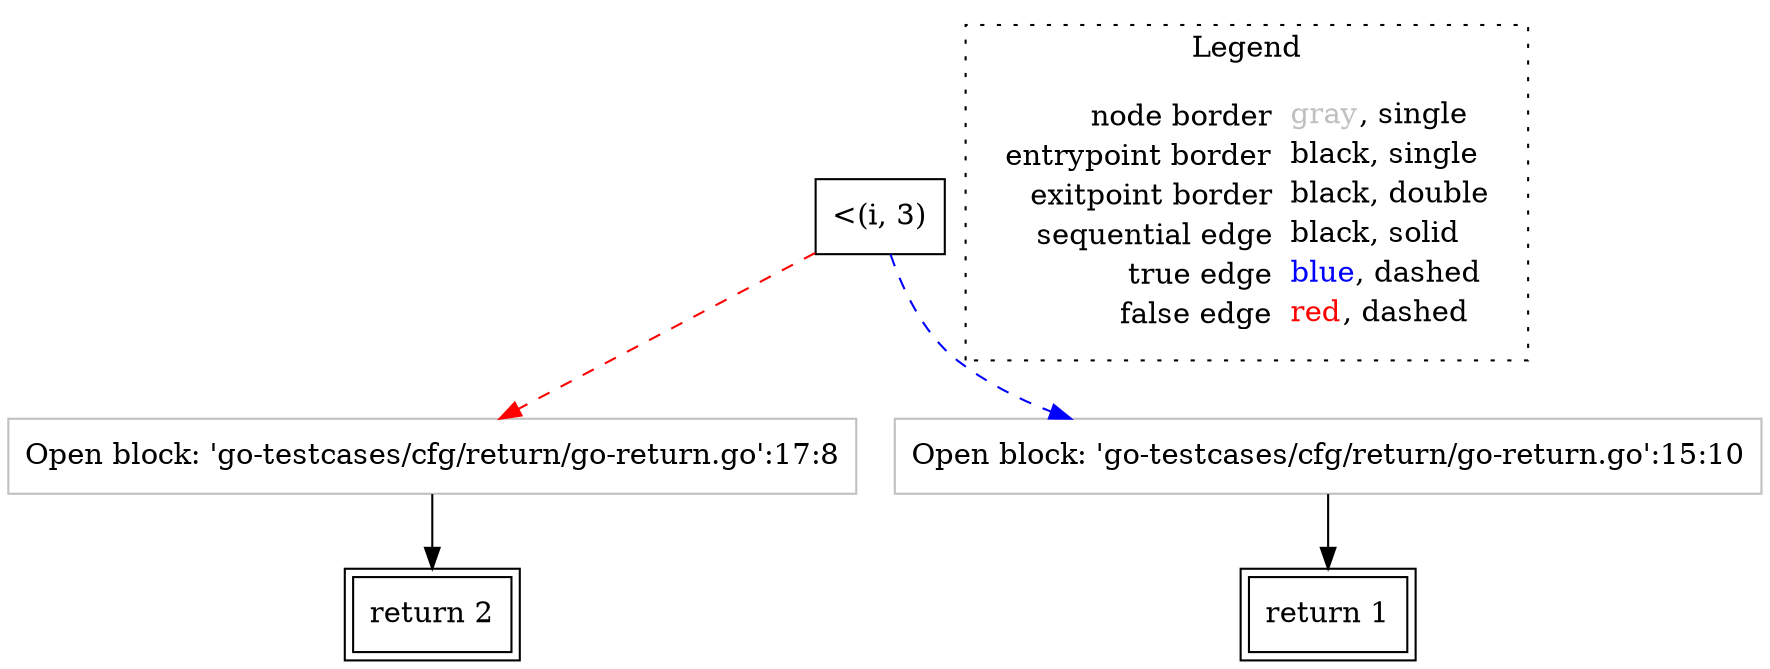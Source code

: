digraph {
	"node0" [shape="rect",color="black",label=<&lt;(i, 3)>];
	"node1" [shape="rect",color="black",peripheries="2",label=<return 2>];
	"node2" [shape="rect",color="black",peripheries="2",label=<return 1>];
	"node3" [shape="rect",color="gray",label=<Open block: 'go-testcases/cfg/return/go-return.go':17:8>];
	"node4" [shape="rect",color="gray",label=<Open block: 'go-testcases/cfg/return/go-return.go':15:10>];
	"node3" -> "node1" [color="black"];
	"node4" -> "node2" [color="black"];
	"node0" -> "node3" [color="red",style="dashed"];
	"node0" -> "node4" [color="blue",style="dashed"];
subgraph cluster_legend {
	label="Legend";
	style=dotted;
	node [shape=plaintext];
	"legend" [label=<<table border="0" cellpadding="2" cellspacing="0" cellborder="0"><tr><td align="right">node border&nbsp;</td><td align="left"><font color="gray">gray</font>, single</td></tr><tr><td align="right">entrypoint border&nbsp;</td><td align="left"><font color="black">black</font>, single</td></tr><tr><td align="right">exitpoint border&nbsp;</td><td align="left"><font color="black">black</font>, double</td></tr><tr><td align="right">sequential edge&nbsp;</td><td align="left"><font color="black">black</font>, solid</td></tr><tr><td align="right">true edge&nbsp;</td><td align="left"><font color="blue">blue</font>, dashed</td></tr><tr><td align="right">false edge&nbsp;</td><td align="left"><font color="red">red</font>, dashed</td></tr></table>>];
}

}
